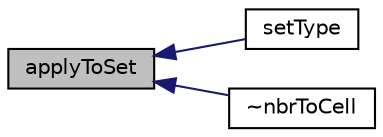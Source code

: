 digraph "applyToSet"
{
  bgcolor="transparent";
  edge [fontname="Helvetica",fontsize="10",labelfontname="Helvetica",labelfontsize="10"];
  node [fontname="Helvetica",fontsize="10",shape=record];
  rankdir="LR";
  Node44 [label="applyToSet",height=0.2,width=0.4,color="black", fillcolor="grey75", style="filled", fontcolor="black"];
  Node44 -> Node45 [dir="back",color="midnightblue",fontsize="10",style="solid",fontname="Helvetica"];
  Node45 [label="setType",height=0.2,width=0.4,color="black",URL="$a26433.html#a3cf0773a99a47a317d169af85e81950b"];
  Node44 -> Node46 [dir="back",color="midnightblue",fontsize="10",style="solid",fontname="Helvetica"];
  Node46 [label="~nbrToCell",height=0.2,width=0.4,color="black",URL="$a26433.html#a6fcff076e44b3dfa56490af2abbfcd5a",tooltip="Destructor. "];
}
